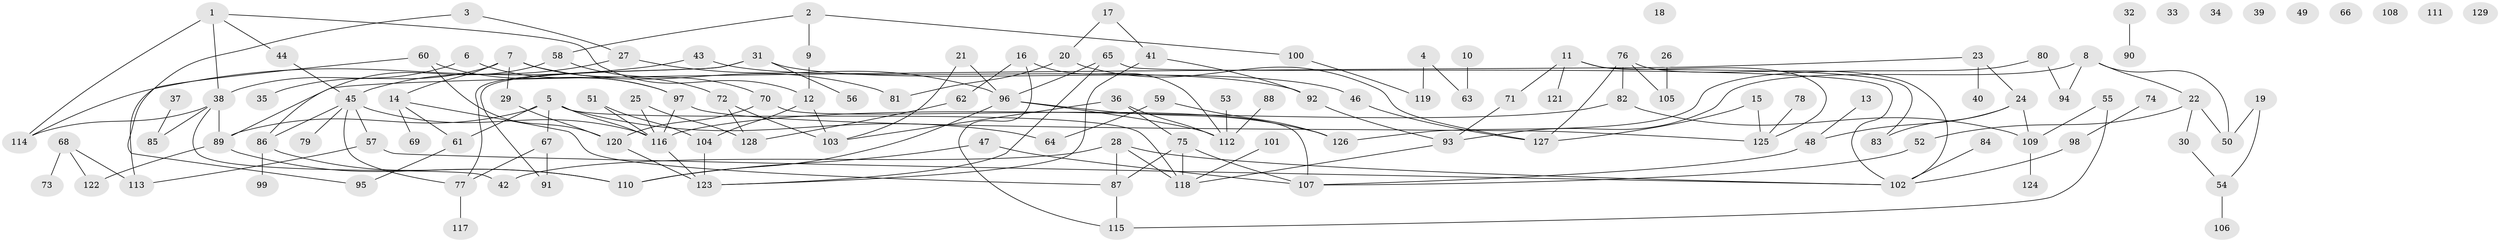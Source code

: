 // coarse degree distribution, {4: 0.17647058823529413, 2: 0.2235294117647059, 9: 0.011764705882352941, 5: 0.058823529411764705, 3: 0.17647058823529413, 1: 0.1411764705882353, 0: 0.11764705882352941, 6: 0.047058823529411764, 7: 0.03529411764705882, 8: 0.011764705882352941}
// Generated by graph-tools (version 1.1) at 2025/41/03/06/25 10:41:21]
// undirected, 129 vertices, 166 edges
graph export_dot {
graph [start="1"]
  node [color=gray90,style=filled];
  1;
  2;
  3;
  4;
  5;
  6;
  7;
  8;
  9;
  10;
  11;
  12;
  13;
  14;
  15;
  16;
  17;
  18;
  19;
  20;
  21;
  22;
  23;
  24;
  25;
  26;
  27;
  28;
  29;
  30;
  31;
  32;
  33;
  34;
  35;
  36;
  37;
  38;
  39;
  40;
  41;
  42;
  43;
  44;
  45;
  46;
  47;
  48;
  49;
  50;
  51;
  52;
  53;
  54;
  55;
  56;
  57;
  58;
  59;
  60;
  61;
  62;
  63;
  64;
  65;
  66;
  67;
  68;
  69;
  70;
  71;
  72;
  73;
  74;
  75;
  76;
  77;
  78;
  79;
  80;
  81;
  82;
  83;
  84;
  85;
  86;
  87;
  88;
  89;
  90;
  91;
  92;
  93;
  94;
  95;
  96;
  97;
  98;
  99;
  100;
  101;
  102;
  103;
  104;
  105;
  106;
  107;
  108;
  109;
  110;
  111;
  112;
  113;
  114;
  115;
  116;
  117;
  118;
  119;
  120;
  121;
  122;
  123;
  124;
  125;
  126;
  127;
  128;
  129;
  1 -- 12;
  1 -- 38;
  1 -- 44;
  1 -- 114;
  2 -- 9;
  2 -- 58;
  2 -- 100;
  3 -- 27;
  3 -- 95;
  4 -- 63;
  4 -- 119;
  5 -- 61;
  5 -- 64;
  5 -- 67;
  5 -- 89;
  5 -- 116;
  5 -- 118;
  6 -- 38;
  6 -- 97;
  7 -- 14;
  7 -- 29;
  7 -- 35;
  7 -- 72;
  7 -- 81;
  8 -- 22;
  8 -- 50;
  8 -- 93;
  8 -- 94;
  9 -- 12;
  10 -- 63;
  11 -- 71;
  11 -- 83;
  11 -- 121;
  11 -- 125;
  12 -- 103;
  12 -- 104;
  13 -- 48;
  14 -- 61;
  14 -- 69;
  14 -- 87;
  15 -- 125;
  15 -- 127;
  16 -- 62;
  16 -- 112;
  16 -- 115;
  17 -- 20;
  17 -- 41;
  19 -- 50;
  19 -- 54;
  20 -- 81;
  20 -- 127;
  21 -- 96;
  21 -- 103;
  22 -- 30;
  22 -- 50;
  22 -- 52;
  23 -- 24;
  23 -- 40;
  23 -- 89;
  24 -- 48;
  24 -- 83;
  24 -- 109;
  25 -- 116;
  25 -- 128;
  26 -- 105;
  27 -- 45;
  27 -- 96;
  28 -- 42;
  28 -- 87;
  28 -- 102;
  28 -- 118;
  29 -- 120;
  30 -- 54;
  31 -- 46;
  31 -- 56;
  31 -- 77;
  31 -- 91;
  32 -- 90;
  36 -- 75;
  36 -- 103;
  36 -- 112;
  37 -- 85;
  38 -- 42;
  38 -- 85;
  38 -- 89;
  38 -- 114;
  41 -- 92;
  41 -- 123;
  43 -- 92;
  43 -- 114;
  44 -- 45;
  45 -- 57;
  45 -- 77;
  45 -- 79;
  45 -- 86;
  45 -- 116;
  46 -- 127;
  47 -- 107;
  47 -- 110;
  48 -- 107;
  51 -- 104;
  51 -- 116;
  52 -- 107;
  53 -- 112;
  54 -- 106;
  55 -- 109;
  55 -- 115;
  57 -- 102;
  57 -- 113;
  58 -- 70;
  58 -- 86;
  59 -- 64;
  59 -- 126;
  60 -- 97;
  60 -- 113;
  60 -- 120;
  61 -- 95;
  62 -- 128;
  65 -- 96;
  65 -- 102;
  65 -- 123;
  67 -- 77;
  67 -- 91;
  68 -- 73;
  68 -- 113;
  68 -- 122;
  70 -- 107;
  70 -- 120;
  71 -- 93;
  72 -- 103;
  72 -- 128;
  74 -- 98;
  75 -- 87;
  75 -- 107;
  75 -- 118;
  76 -- 82;
  76 -- 102;
  76 -- 105;
  76 -- 127;
  77 -- 117;
  78 -- 125;
  80 -- 94;
  80 -- 126;
  82 -- 109;
  82 -- 116;
  84 -- 102;
  86 -- 99;
  86 -- 110;
  87 -- 115;
  88 -- 112;
  89 -- 110;
  89 -- 122;
  92 -- 93;
  93 -- 118;
  96 -- 110;
  96 -- 112;
  96 -- 126;
  97 -- 116;
  97 -- 125;
  98 -- 102;
  100 -- 119;
  101 -- 118;
  104 -- 123;
  109 -- 124;
  116 -- 123;
  120 -- 123;
}

